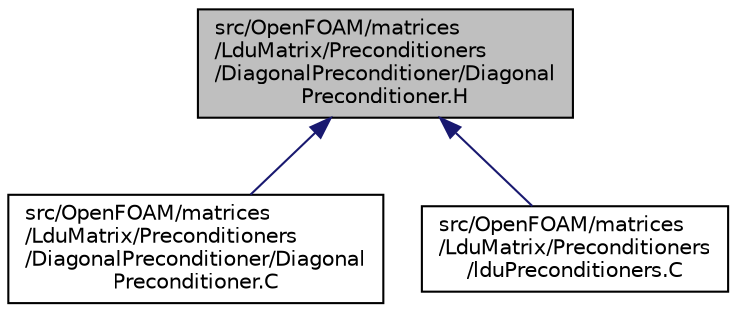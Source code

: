 digraph "src/OpenFOAM/matrices/LduMatrix/Preconditioners/DiagonalPreconditioner/DiagonalPreconditioner.H"
{
  bgcolor="transparent";
  edge [fontname="Helvetica",fontsize="10",labelfontname="Helvetica",labelfontsize="10"];
  node [fontname="Helvetica",fontsize="10",shape=record];
  Node147 [label="src/OpenFOAM/matrices\l/LduMatrix/Preconditioners\l/DiagonalPreconditioner/Diagonal\lPreconditioner.H",height=0.2,width=0.4,color="black", fillcolor="grey75", style="filled", fontcolor="black"];
  Node147 -> Node148 [dir="back",color="midnightblue",fontsize="10",style="solid",fontname="Helvetica"];
  Node148 [label="src/OpenFOAM/matrices\l/LduMatrix/Preconditioners\l/DiagonalPreconditioner/Diagonal\lPreconditioner.C",height=0.2,width=0.4,color="black",URL="$a11645.html"];
  Node147 -> Node149 [dir="back",color="midnightblue",fontsize="10",style="solid",fontname="Helvetica"];
  Node149 [label="src/OpenFOAM/matrices\l/LduMatrix/Preconditioners\l/lduPreconditioners.C",height=0.2,width=0.4,color="black",URL="$a11657.html"];
}
